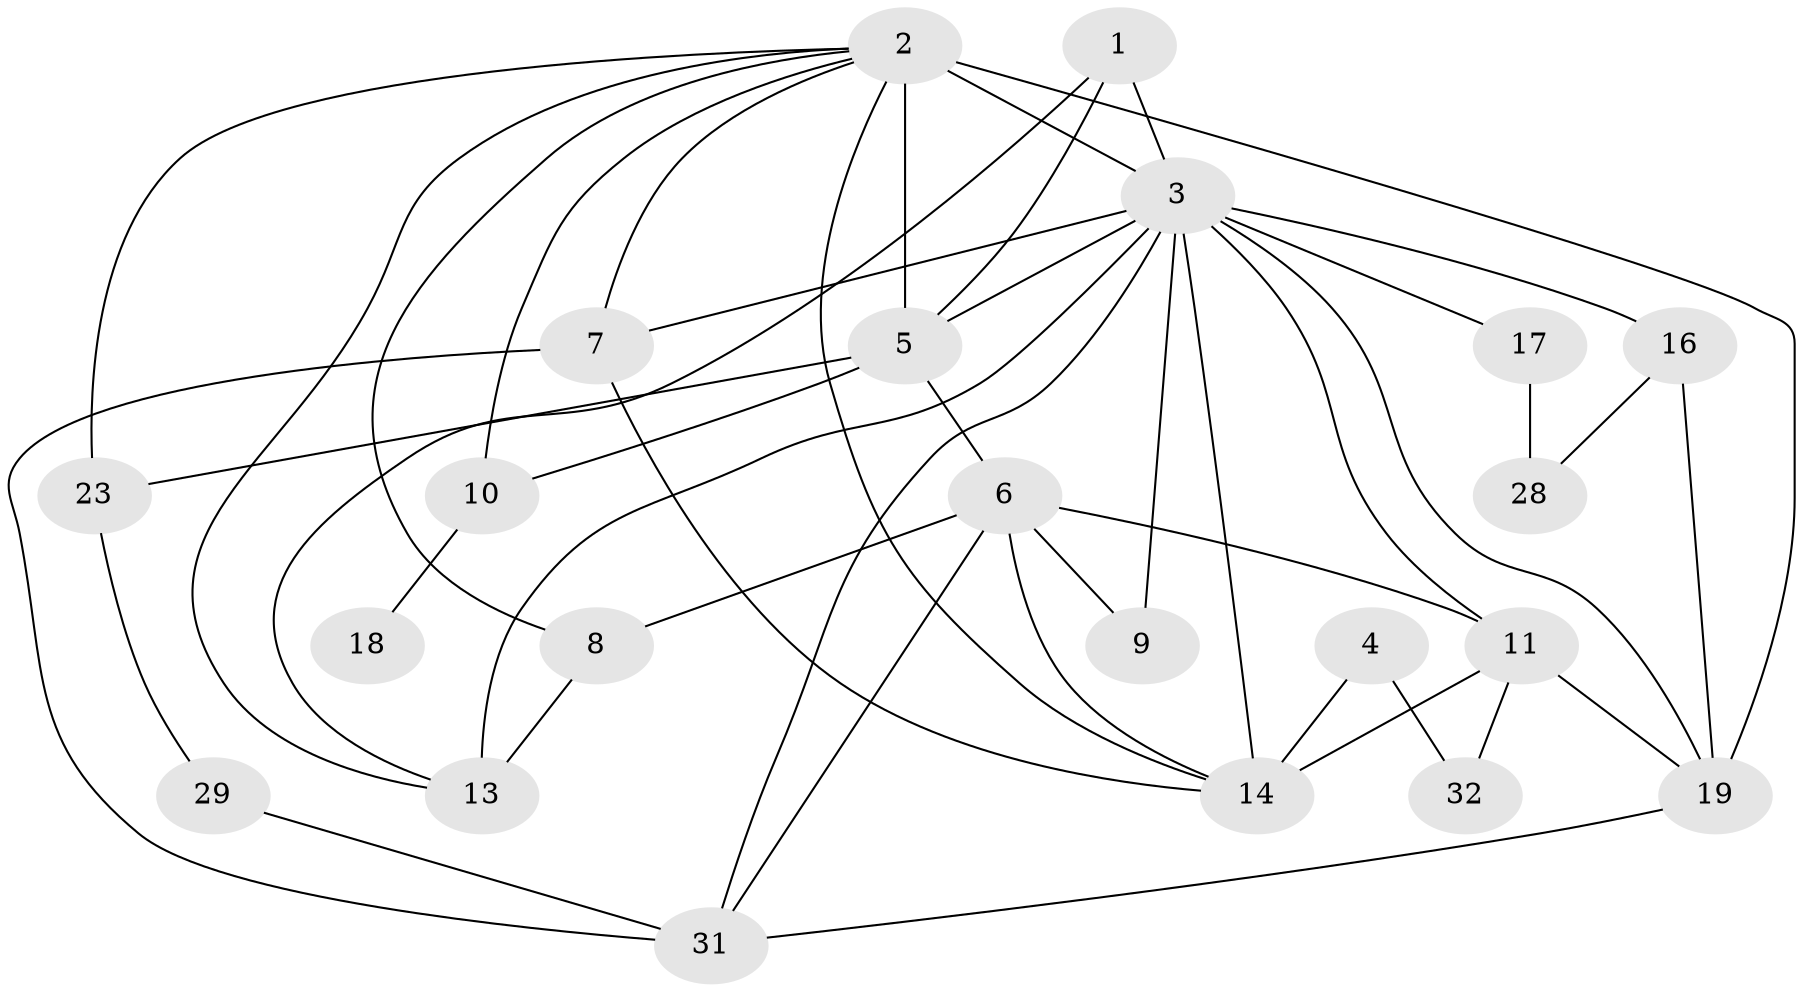 // original degree distribution, {3: 0.2018348623853211, 4: 0.09174311926605505, 2: 0.27522935779816515, 1: 0.1926605504587156, 5: 0.08256880733944955, 7: 0.01834862385321101, 0: 0.08256880733944955, 6: 0.045871559633027525, 8: 0.009174311926605505}
// Generated by graph-tools (version 1.1) at 2025/48/03/04/25 22:48:34]
// undirected, 22 vertices, 45 edges
graph export_dot {
  node [color=gray90,style=filled];
  1;
  2;
  3;
  4;
  5;
  6;
  7;
  8;
  9;
  10;
  11;
  13;
  14;
  16;
  17;
  18;
  19;
  23;
  28;
  29;
  31;
  32;
  1 -- 3 [weight=2.0];
  1 -- 5 [weight=1.0];
  1 -- 13 [weight=1.0];
  2 -- 3 [weight=3.0];
  2 -- 5 [weight=6.0];
  2 -- 7 [weight=1.0];
  2 -- 8 [weight=1.0];
  2 -- 10 [weight=3.0];
  2 -- 13 [weight=1.0];
  2 -- 14 [weight=1.0];
  2 -- 19 [weight=3.0];
  2 -- 23 [weight=1.0];
  3 -- 5 [weight=1.0];
  3 -- 7 [weight=1.0];
  3 -- 9 [weight=1.0];
  3 -- 11 [weight=2.0];
  3 -- 13 [weight=1.0];
  3 -- 14 [weight=2.0];
  3 -- 16 [weight=2.0];
  3 -- 17 [weight=1.0];
  3 -- 19 [weight=1.0];
  3 -- 31 [weight=1.0];
  4 -- 14 [weight=1.0];
  4 -- 32 [weight=1.0];
  5 -- 6 [weight=1.0];
  5 -- 10 [weight=1.0];
  5 -- 23 [weight=1.0];
  6 -- 8 [weight=1.0];
  6 -- 9 [weight=1.0];
  6 -- 11 [weight=1.0];
  6 -- 14 [weight=1.0];
  6 -- 31 [weight=1.0];
  7 -- 14 [weight=1.0];
  7 -- 31 [weight=1.0];
  8 -- 13 [weight=2.0];
  10 -- 18 [weight=1.0];
  11 -- 14 [weight=1.0];
  11 -- 19 [weight=1.0];
  11 -- 32 [weight=1.0];
  16 -- 19 [weight=1.0];
  16 -- 28 [weight=1.0];
  17 -- 28 [weight=2.0];
  19 -- 31 [weight=1.0];
  23 -- 29 [weight=1.0];
  29 -- 31 [weight=1.0];
}
